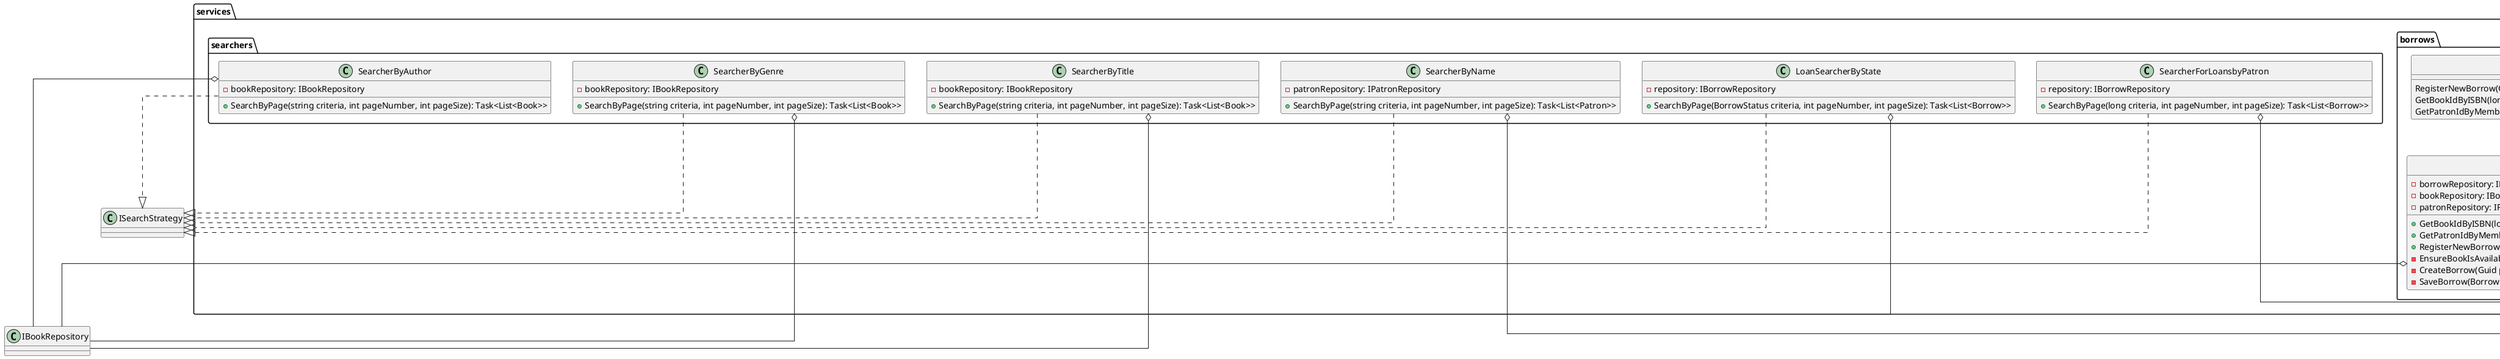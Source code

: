 @startuml
skinparam linetype ortho
package services {
    package borrows {
        class BorrowService {
            -  borrowRepository: IBorrowRepository
            -  bookRepository: IBookRepository
            -  patronRepository: IPatronRepository
            +  GetBookIdByISBN(long isbn): Task<Guid>
            +  GetPatronIdByMembershipNumber(long membershipNumber): Task<Guid>
            +  RegisterNewBorrow(Guid patronUUID, Guid bookUUID): Task<Borrow>
            -  EnsureBookIsAvailable(Guid bookUUID): Task
            -  CreateBorrow(Guid patronUUID, Guid bookUUID): Borrow
            -  SaveBorrow(Borrow borrow): Task
        }

        interface IBorrowService {
            RegisterNewBorrow(Guid patronUUID, Guid bookUUID): Task<Borrow>
            GetBookIdByISBN(long isbn): Task<Guid>
            GetPatronIdByMembershipNumber(long membershipNumber): Task<Guid>
        }
        IBorrowService <|.. BorrowService
    }

    package searchers {
        class SearcherByAuthor {
            - bookRepository: IBookRepository
            + SearchByPage(string criteria, int pageNumber, int pageSize): Task<List<Book>>
        }

        class SearcherByGenre {
            - bookRepository: IBookRepository
            +  SearchByPage(string criteria, int pageNumber, int pageSize): Task<List<Book>>
        }

        class SearcherByTitle {
            - bookRepository: IBookRepository
            +  SearchByPage(string criteria, int pageNumber, int pageSize): Task<List<Book>>
        }

        class LoanSearcherByState {
            - repository: IBorrowRepository
            +  SearchByPage(BorrowStatus criteria, int pageNumber, int pageSize): Task<List<Borrow>>
        }

        class SearcherForLoansbyPatron {
            - repository: IBorrowRepository
            +  SearchByPage(long criteria, int pageNumber, int pageSize): Task<List<Borrow>>
        }

        class SearcherByName {
            - patronRepository: IPatronRepository
            + SearchByPage(string criteria, int pageNumber, int pageSize): Task<List<Patron>>
        }

    }
}

BorrowService o-- IBookRepository
SearcherByAuthor o-- IBookRepository
SearcherByGenre o-- IBookRepository
SearcherByTitle o-- IBookRepository

LoanSearcherByState o-- IBorrowRepository
BorrowService o-- IBorrowRepository
SearcherForLoansbyPatron  o-- IBorrowRepository

SearcherByName o-- IPatronRepository
BorrowService o-- IPatronRepository

SearcherByName ..|> ISearchStrategy
LoanSearcherByState ..|> ISearchStrategy
SearcherByTitle ..|> ISearchStrategy
SearcherByGenre ..|> ISearchStrategy
SearcherByAuthor ..|> ISearchStrategy
SearcherForLoansbyPatron ..|> ISearchStrategy
@enduml


